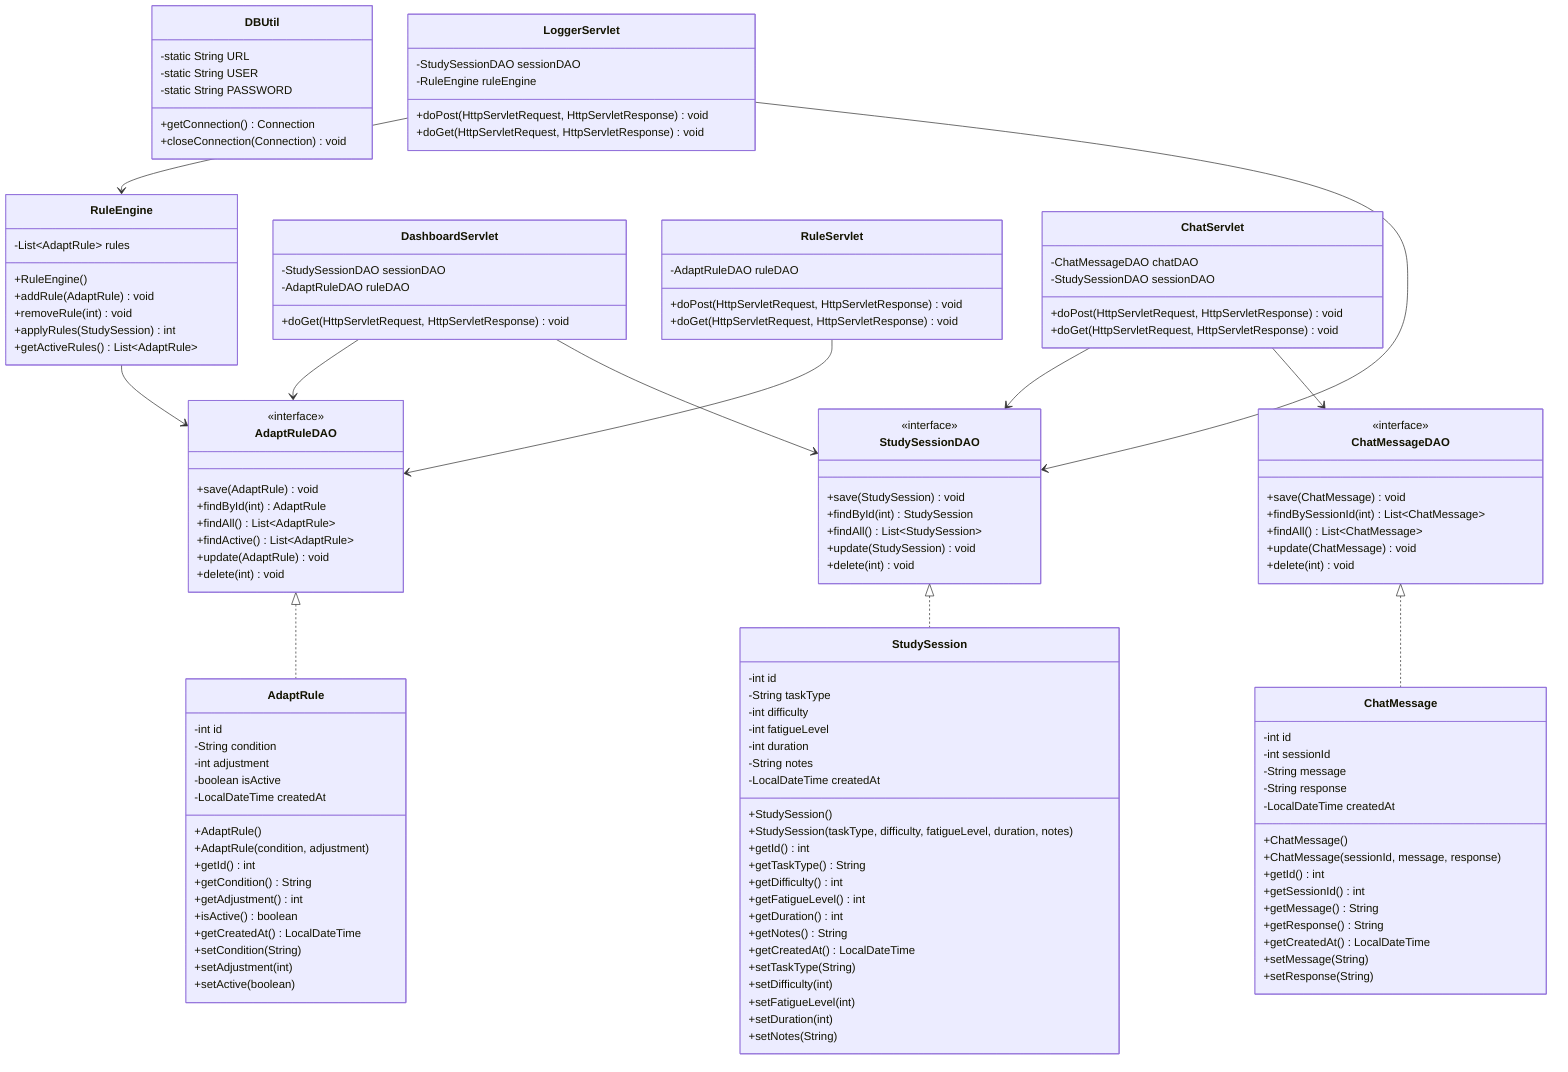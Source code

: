 classDiagram
    class StudySession {
        -int id
        -String taskType
        -int difficulty
        -int fatigueLevel
        -int duration
        -String notes
        -LocalDateTime createdAt
        +StudySession()
        +StudySession(taskType, difficulty, fatigueLevel, duration, notes)
        +getId() int
        +getTaskType() String
        +getDifficulty() int
        +getFatigueLevel() int
        +getDuration() int
        +getNotes() String
        +getCreatedAt() LocalDateTime
        +setTaskType(String)
        +setDifficulty(int)
        +setFatigueLevel(int)
        +setDuration(int)
        +setNotes(String)
    }

    class AdaptRule {
        -int id
        -String condition
        -int adjustment
        -boolean isActive
        -LocalDateTime createdAt
        +AdaptRule()
        +AdaptRule(condition, adjustment)
        +getId() int
        +getCondition() String
        +getAdjustment() int
        +isActive() boolean
        +getCreatedAt() LocalDateTime
        +setCondition(String)
        +setAdjustment(int)
        +setActive(boolean)
    }

    class ChatMessage {
        -int id
        -int sessionId
        -String message
        -String response
        -LocalDateTime createdAt
        +ChatMessage()
        +ChatMessage(sessionId, message, response)
        +getId() int
        +getSessionId() int
        +getMessage() String
        +getResponse() String
        +getCreatedAt() LocalDateTime
        +setMessage(String)
        +setResponse(String)
    }

    class StudySessionDAO {
        <<interface>>
        +save(StudySession) void
        +findById(int) StudySession
        +findAll() List~StudySession~
        +update(StudySession) void
        +delete(int) void
    }

    class AdaptRuleDAO {
        <<interface>>
        +save(AdaptRule) void
        +findById(int) AdaptRule
        +findAll() List~AdaptRule~
        +findActive() List~AdaptRule~
        +update(AdaptRule) void
        +delete(int) void
    }

    class ChatMessageDAO {
        <<interface>>
        +save(ChatMessage) void
        +findBySessionId(int) List~ChatMessage~
        +findAll() List~ChatMessage~
        +update(ChatMessage) void
        +delete(int) void
    }

    class RuleEngine {
        -List~AdaptRule~ rules
        +RuleEngine()
        +addRule(AdaptRule) void
        +removeRule(int) void
        +applyRules(StudySession) int
        +getActiveRules() List~AdaptRule~
    }

    class DBUtil {
        -static String URL
        -static String USER
        -static String PASSWORD
        +getConnection() Connection
        +closeConnection(Connection) void
    }

    class LoggerServlet {
        -StudySessionDAO sessionDAO
        -RuleEngine ruleEngine
        +doPost(HttpServletRequest, HttpServletResponse) void
        +doGet(HttpServletRequest, HttpServletResponse) void
    }

    class DashboardServlet {
        -StudySessionDAO sessionDAO
        -AdaptRuleDAO ruleDAO
        +doGet(HttpServletRequest, HttpServletResponse) void
    }

    class RuleServlet {
        -AdaptRuleDAO ruleDAO
        +doPost(HttpServletRequest, HttpServletResponse) void
        +doGet(HttpServletRequest, HttpServletResponse) void
    }

    class ChatServlet {
        -ChatMessageDAO chatDAO
        -StudySessionDAO sessionDAO
        +doPost(HttpServletRequest, HttpServletResponse) void
        +doGet(HttpServletRequest, HttpServletResponse) void
    }

    StudySessionDAO <|.. StudySession
    AdaptRuleDAO <|.. AdaptRule
    ChatMessageDAO <|.. ChatMessage
    LoggerServlet --> StudySessionDAO
    LoggerServlet --> RuleEngine
    DashboardServlet --> StudySessionDAO
    DashboardServlet --> AdaptRuleDAO
    RuleServlet --> AdaptRuleDAO
    ChatServlet --> ChatMessageDAO
    ChatServlet --> StudySessionDAO
    RuleEngine --> AdaptRuleDAO
